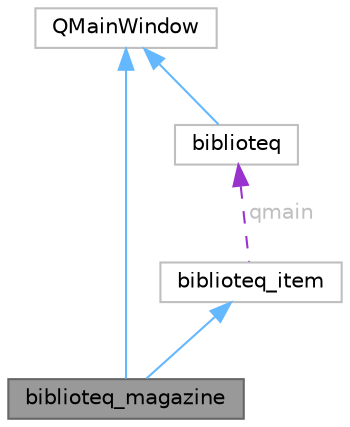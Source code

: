digraph "biblioteq_magazine"
{
 // LATEX_PDF_SIZE
  bgcolor="transparent";
  edge [fontname=Helvetica,fontsize=10,labelfontname=Helvetica,labelfontsize=10];
  node [fontname=Helvetica,fontsize=10,shape=box,height=0.2,width=0.4];
  Node1 [id="Node000001",label="biblioteq_magazine",height=0.2,width=0.4,color="gray40", fillcolor="grey60", style="filled", fontcolor="black",tooltip=" "];
  Node2 -> Node1 [id="edge1_Node000001_Node000002",dir="back",color="steelblue1",style="solid",tooltip=" "];
  Node2 [id="Node000002",label="QMainWindow",height=0.2,width=0.4,color="grey75", fillcolor="white", style="filled",tooltip=" "];
  Node3 -> Node1 [id="edge2_Node000001_Node000003",dir="back",color="steelblue1",style="solid",tooltip=" "];
  Node3 [id="Node000003",label="biblioteq_item",height=0.2,width=0.4,color="grey75", fillcolor="white", style="filled",URL="$classbiblioteq__item.html",tooltip=" "];
  Node4 -> Node3 [id="edge3_Node000003_Node000004",dir="back",color="darkorchid3",style="dashed",tooltip=" ",label=" qmain",fontcolor="grey" ];
  Node4 [id="Node000004",label="biblioteq",height=0.2,width=0.4,color="grey75", fillcolor="white", style="filled",URL="$classbiblioteq.html",tooltip=" "];
  Node2 -> Node4 [id="edge4_Node000004_Node000002",dir="back",color="steelblue1",style="solid",tooltip=" "];
}
